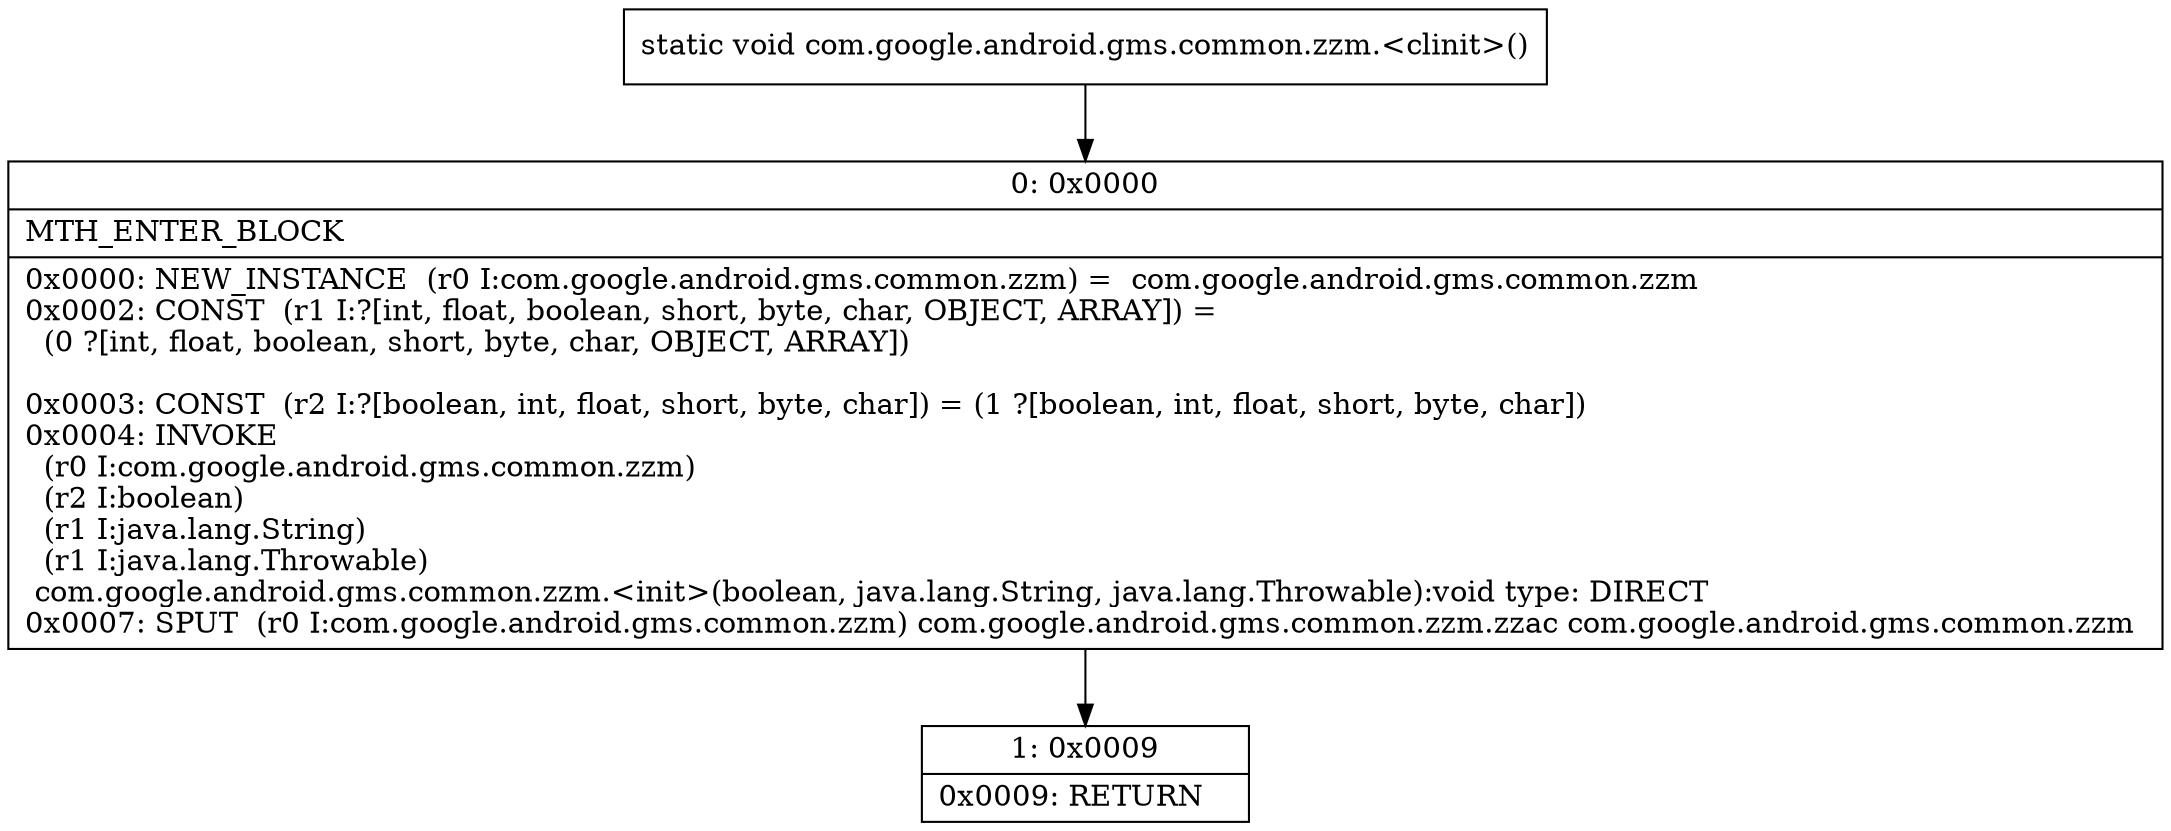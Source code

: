 digraph "CFG forcom.google.android.gms.common.zzm.\<clinit\>()V" {
Node_0 [shape=record,label="{0\:\ 0x0000|MTH_ENTER_BLOCK\l|0x0000: NEW_INSTANCE  (r0 I:com.google.android.gms.common.zzm) =  com.google.android.gms.common.zzm \l0x0002: CONST  (r1 I:?[int, float, boolean, short, byte, char, OBJECT, ARRAY]) = \l  (0 ?[int, float, boolean, short, byte, char, OBJECT, ARRAY])\l \l0x0003: CONST  (r2 I:?[boolean, int, float, short, byte, char]) = (1 ?[boolean, int, float, short, byte, char]) \l0x0004: INVOKE  \l  (r0 I:com.google.android.gms.common.zzm)\l  (r2 I:boolean)\l  (r1 I:java.lang.String)\l  (r1 I:java.lang.Throwable)\l com.google.android.gms.common.zzm.\<init\>(boolean, java.lang.String, java.lang.Throwable):void type: DIRECT \l0x0007: SPUT  (r0 I:com.google.android.gms.common.zzm) com.google.android.gms.common.zzm.zzac com.google.android.gms.common.zzm \l}"];
Node_1 [shape=record,label="{1\:\ 0x0009|0x0009: RETURN   \l}"];
MethodNode[shape=record,label="{static void com.google.android.gms.common.zzm.\<clinit\>() }"];
MethodNode -> Node_0;
Node_0 -> Node_1;
}

